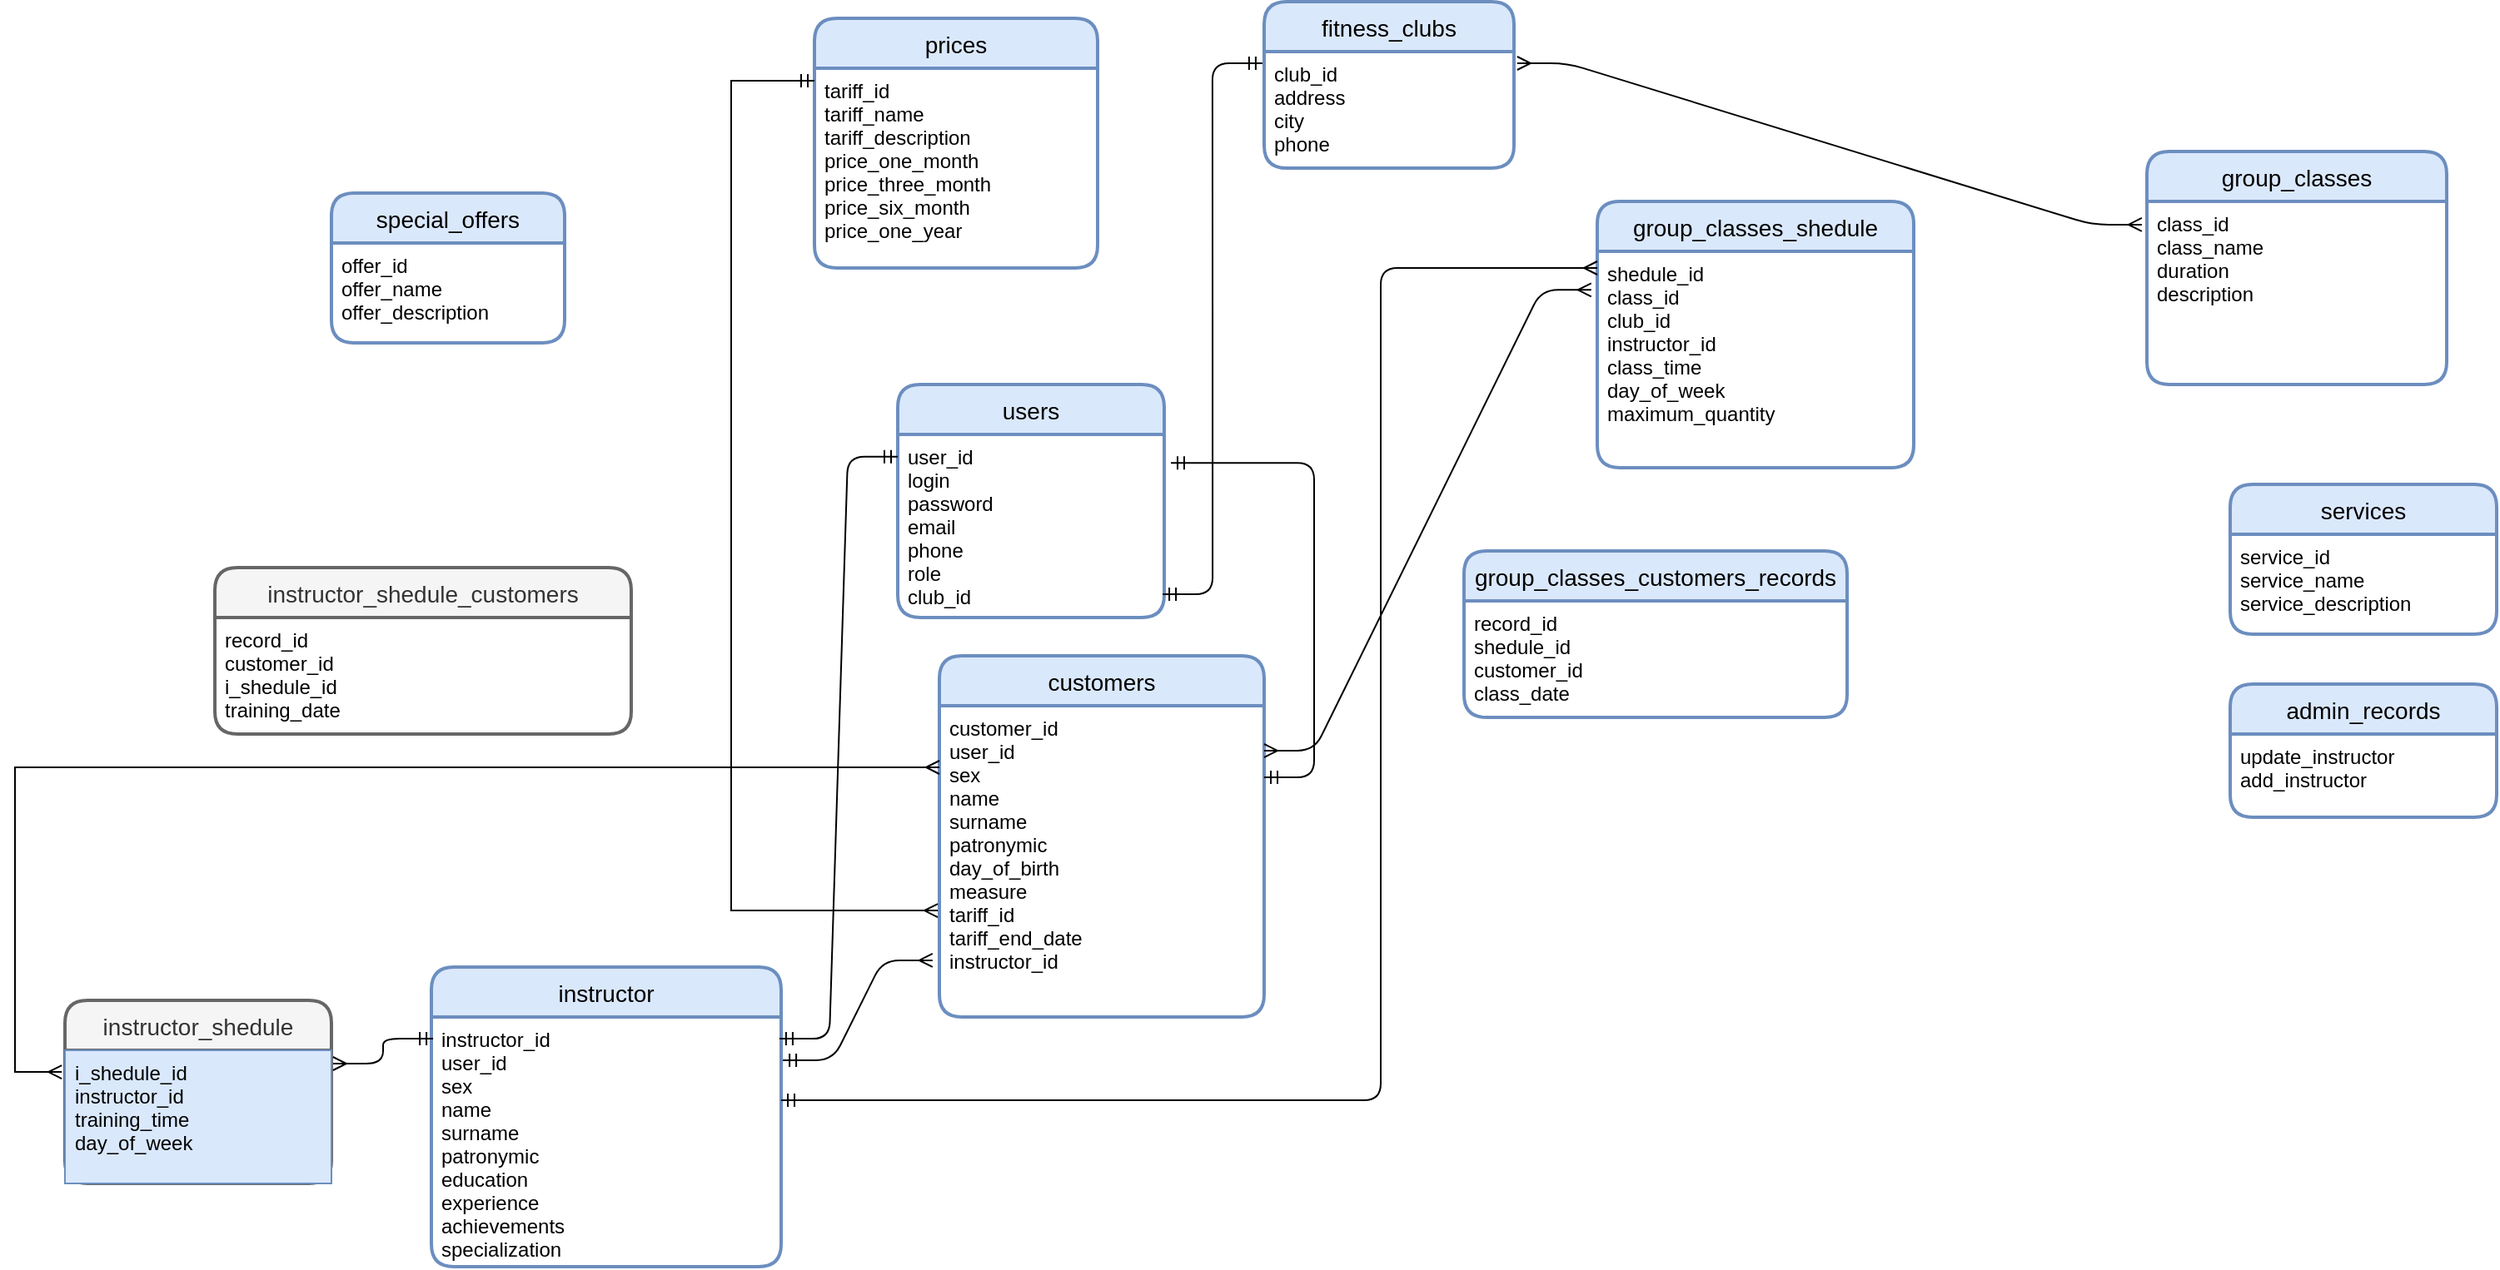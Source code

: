 <mxfile version="14.6.1" type="device"><diagram id="KnxbvycGY2qdrMYdo_hH" name="Page-1"><mxGraphModel dx="1268" dy="793" grid="1" gridSize="10" guides="1" tooltips="1" connect="1" arrows="1" fold="1" page="1" pageScale="1" pageWidth="850" pageHeight="1100" math="0" shadow="0"><root><mxCell id="0"/><mxCell id="1" parent="0"/><mxCell id="GJQrRnhGaMYOOyCa5IkW-1" value="customers" style="swimlane;childLayout=stackLayout;horizontal=1;startSize=30;horizontalStack=0;rounded=1;fontSize=14;fontStyle=0;strokeWidth=2;resizeParent=0;resizeLast=1;shadow=0;dashed=0;align=center;fillColor=#dae8fc;strokeColor=#6c8ebf;" parent="1" vertex="1"><mxGeometry x="515" y="533" width="195" height="217" as="geometry"/></mxCell><mxCell id="GJQrRnhGaMYOOyCa5IkW-2" value="customer_id&#10;user_id&#10;sex&#10;name&#10;surname&#10;patronymic&#10;day_of_birth&#10;measure&#10;tariff_id&#10;tariff_end_date&#10;instructor_id&#10;&#10;" style="align=left;strokeColor=none;fillColor=none;spacingLeft=4;fontSize=12;verticalAlign=top;resizable=0;rotatable=0;part=1;" parent="GJQrRnhGaMYOOyCa5IkW-1" vertex="1"><mxGeometry y="30" width="195" height="187" as="geometry"/></mxCell><mxCell id="GJQrRnhGaMYOOyCa5IkW-3" value="users" style="swimlane;childLayout=stackLayout;horizontal=1;startSize=30;horizontalStack=0;rounded=1;fontSize=14;fontStyle=0;strokeWidth=2;resizeParent=0;resizeLast=1;shadow=0;dashed=0;align=center;fillColor=#dae8fc;strokeColor=#6c8ebf;" parent="1" vertex="1"><mxGeometry x="490" y="370" width="160" height="140" as="geometry"/></mxCell><mxCell id="GJQrRnhGaMYOOyCa5IkW-4" value="user_id&#10;login&#10;password&#10;email&#10;phone&#10;role&#10;club_id&#10;&#10;&#10;" style="align=left;strokeColor=none;fillColor=none;spacingLeft=4;fontSize=12;verticalAlign=top;resizable=0;rotatable=0;part=1;" parent="GJQrRnhGaMYOOyCa5IkW-3" vertex="1"><mxGeometry y="30" width="160" height="110" as="geometry"/></mxCell><mxCell id="GJQrRnhGaMYOOyCa5IkW-6" value="fitness_clubs" style="swimlane;childLayout=stackLayout;horizontal=1;startSize=30;horizontalStack=0;rounded=1;fontSize=14;fontStyle=0;strokeWidth=2;resizeParent=0;resizeLast=1;shadow=0;dashed=0;align=center;fillColor=#dae8fc;strokeColor=#6c8ebf;" parent="1" vertex="1"><mxGeometry x="710" y="140" width="150" height="100" as="geometry"/></mxCell><mxCell id="GJQrRnhGaMYOOyCa5IkW-7" value="club_id&#10;address&#10;city&#10;phone&#10;" style="align=left;strokeColor=none;fillColor=none;spacingLeft=4;fontSize=12;verticalAlign=top;resizable=0;rotatable=0;part=1;" parent="GJQrRnhGaMYOOyCa5IkW-6" vertex="1"><mxGeometry y="30" width="150" height="70" as="geometry"/></mxCell><mxCell id="GJQrRnhGaMYOOyCa5IkW-9" value="" style="edgeStyle=entityRelationEdgeStyle;fontSize=12;html=1;endArrow=ERmandOne;startArrow=ERmandOne;entryX=-0.007;entryY=0.1;entryDx=0;entryDy=0;entryPerimeter=0;exitX=0.994;exitY=0.873;exitDx=0;exitDy=0;exitPerimeter=0;" parent="1" source="GJQrRnhGaMYOOyCa5IkW-4" target="GJQrRnhGaMYOOyCa5IkW-7" edge="1"><mxGeometry width="100" height="100" relative="1" as="geometry"><mxPoint x="570" y="370" as="sourcePoint"/><mxPoint x="670" y="270" as="targetPoint"/></mxGeometry></mxCell><mxCell id="GJQrRnhGaMYOOyCa5IkW-10" value="prices" style="swimlane;childLayout=stackLayout;horizontal=1;startSize=30;horizontalStack=0;rounded=1;fontSize=14;fontStyle=0;strokeWidth=2;resizeParent=0;resizeLast=1;shadow=0;dashed=0;align=center;fillColor=#dae8fc;strokeColor=#6c8ebf;" parent="1" vertex="1"><mxGeometry x="440" y="150" width="170" height="150" as="geometry"/></mxCell><mxCell id="GJQrRnhGaMYOOyCa5IkW-11" value="tariff_id&#10;tariff_name&#10;tariff_description&#10;price_one_month&#10;price_three_month&#10;price_six_month&#10;price_one_year" style="align=left;strokeColor=none;fillColor=none;spacingLeft=4;fontSize=12;verticalAlign=top;resizable=0;rotatable=0;part=1;" parent="GJQrRnhGaMYOOyCa5IkW-10" vertex="1"><mxGeometry y="30" width="170" height="120" as="geometry"/></mxCell><mxCell id="GJQrRnhGaMYOOyCa5IkW-12" value="special_offers" style="swimlane;childLayout=stackLayout;horizontal=1;startSize=30;horizontalStack=0;rounded=1;fontSize=14;fontStyle=0;strokeWidth=2;resizeParent=0;resizeLast=1;shadow=0;dashed=0;align=center;fillColor=#dae8fc;strokeColor=#6c8ebf;" parent="1" vertex="1"><mxGeometry x="150" y="255" width="140" height="90" as="geometry"/></mxCell><mxCell id="GJQrRnhGaMYOOyCa5IkW-13" value="offer_id&#10;offer_name&#10;offer_description" style="align=left;strokeColor=none;fillColor=none;spacingLeft=4;fontSize=12;verticalAlign=top;resizable=0;rotatable=0;part=1;" parent="GJQrRnhGaMYOOyCa5IkW-12" vertex="1"><mxGeometry y="30" width="140" height="60" as="geometry"/></mxCell><mxCell id="GJQrRnhGaMYOOyCa5IkW-14" value="services" style="swimlane;childLayout=stackLayout;horizontal=1;startSize=30;horizontalStack=0;rounded=1;fontSize=14;fontStyle=0;strokeWidth=2;resizeParent=0;resizeLast=1;shadow=0;dashed=0;align=center;fillColor=#dae8fc;strokeColor=#6c8ebf;" parent="1" vertex="1"><mxGeometry x="1290" y="430" width="160" height="90" as="geometry"/></mxCell><mxCell id="GJQrRnhGaMYOOyCa5IkW-15" value="service_id&#10;service_name&#10;service_description&#10;&#10;" style="align=left;strokeColor=none;fillColor=none;spacingLeft=4;fontSize=12;verticalAlign=top;resizable=0;rotatable=0;part=1;" parent="GJQrRnhGaMYOOyCa5IkW-14" vertex="1"><mxGeometry y="30" width="160" height="60" as="geometry"/></mxCell><mxCell id="GJQrRnhGaMYOOyCa5IkW-16" value="instructor" style="swimlane;childLayout=stackLayout;horizontal=1;startSize=30;horizontalStack=0;rounded=1;fontSize=14;fontStyle=0;strokeWidth=2;resizeParent=0;resizeLast=1;shadow=0;dashed=0;align=center;fillColor=#dae8fc;strokeColor=#6c8ebf;" parent="1" vertex="1"><mxGeometry x="210" y="720" width="210" height="180" as="geometry"/></mxCell><mxCell id="GJQrRnhGaMYOOyCa5IkW-17" value="instructor_id&#10;user_id&#10;sex&#10;name&#10;surname&#10;patronymic&#10;education&#10;experience&#10;achievements&#10;specialization" style="align=left;strokeColor=none;fillColor=none;spacingLeft=4;fontSize=12;verticalAlign=top;resizable=0;rotatable=0;part=1;" parent="GJQrRnhGaMYOOyCa5IkW-16" vertex="1"><mxGeometry y="30" width="210" height="150" as="geometry"/></mxCell><mxCell id="GJQrRnhGaMYOOyCa5IkW-18" value="group_classes" style="swimlane;childLayout=stackLayout;horizontal=1;startSize=30;horizontalStack=0;rounded=1;fontSize=14;fontStyle=0;strokeWidth=2;resizeParent=0;resizeLast=1;shadow=0;dashed=0;align=center;fillColor=#dae8fc;strokeColor=#6c8ebf;" parent="1" vertex="1"><mxGeometry x="1240" y="230" width="180" height="140" as="geometry"/></mxCell><mxCell id="GJQrRnhGaMYOOyCa5IkW-19" value="class_id&#10;class_name&#10;duration&#10;description&#10;" style="align=left;strokeColor=none;fillColor=none;spacingLeft=4;fontSize=12;verticalAlign=top;resizable=0;rotatable=0;part=1;" parent="GJQrRnhGaMYOOyCa5IkW-18" vertex="1"><mxGeometry y="30" width="180" height="110" as="geometry"/></mxCell><mxCell id="GJQrRnhGaMYOOyCa5IkW-22" value="" style="edgeStyle=entityRelationEdgeStyle;fontSize=12;html=1;endArrow=ERmandOne;startArrow=ERmandOne;entryX=0;entryY=0.122;entryDx=0;entryDy=0;entryPerimeter=0;exitX=0.995;exitY=0.087;exitDx=0;exitDy=0;exitPerimeter=0;" parent="1" source="GJQrRnhGaMYOOyCa5IkW-17" target="GJQrRnhGaMYOOyCa5IkW-4" edge="1"><mxGeometry width="100" height="100" relative="1" as="geometry"><mxPoint x="490" y="720" as="sourcePoint"/><mxPoint x="590" y="620" as="targetPoint"/></mxGeometry></mxCell><mxCell id="GJQrRnhGaMYOOyCa5IkW-23" value="group_classes_shedule" style="swimlane;childLayout=stackLayout;horizontal=1;startSize=30;horizontalStack=0;rounded=1;fontSize=14;fontStyle=0;strokeWidth=2;resizeParent=0;resizeLast=1;shadow=0;dashed=0;align=center;fillColor=#dae8fc;strokeColor=#6c8ebf;" parent="1" vertex="1"><mxGeometry x="910" y="260" width="190" height="160" as="geometry"/></mxCell><mxCell id="GJQrRnhGaMYOOyCa5IkW-24" value="shedule_id&#10;class_id&#10;club_id&#10;instructor_id&#10;class_time&#10;day_of_week&#10;maximum_quantity" style="align=left;strokeColor=none;fillColor=none;spacingLeft=4;fontSize=12;verticalAlign=top;resizable=0;rotatable=0;part=1;" parent="GJQrRnhGaMYOOyCa5IkW-23" vertex="1"><mxGeometry y="30" width="190" height="130" as="geometry"/></mxCell><mxCell id="GJQrRnhGaMYOOyCa5IkW-25" value="" style="edgeStyle=entityRelationEdgeStyle;fontSize=12;html=1;endArrow=ERmany;startArrow=ERmany;entryX=-0.017;entryY=0.127;entryDx=0;entryDy=0;entryPerimeter=0;exitX=1.013;exitY=0.1;exitDx=0;exitDy=0;exitPerimeter=0;startFill=0;endFill=0;" parent="1" source="GJQrRnhGaMYOOyCa5IkW-7" target="GJQrRnhGaMYOOyCa5IkW-19" edge="1"><mxGeometry width="100" height="100" relative="1" as="geometry"><mxPoint x="660" y="450" as="sourcePoint"/><mxPoint x="760" y="350" as="targetPoint"/></mxGeometry></mxCell><mxCell id="GJQrRnhGaMYOOyCa5IkW-26" value="" style="edgeStyle=entityRelationEdgeStyle;fontSize=12;html=1;endArrow=ERmandOne;startArrow=ERmandOne;entryX=1.025;entryY=0.156;entryDx=0;entryDy=0;entryPerimeter=0;" parent="1" target="GJQrRnhGaMYOOyCa5IkW-4" edge="1"><mxGeometry width="100" height="100" relative="1" as="geometry"><mxPoint x="710" y="606" as="sourcePoint"/><mxPoint x="810" y="490" as="targetPoint"/></mxGeometry></mxCell><mxCell id="GJQrRnhGaMYOOyCa5IkW-27" value="admin_records" style="swimlane;childLayout=stackLayout;horizontal=1;startSize=30;horizontalStack=0;rounded=1;fontSize=14;fontStyle=0;strokeWidth=2;resizeParent=0;resizeLast=1;shadow=0;dashed=0;align=center;fillColor=#dae8fc;strokeColor=#6c8ebf;" parent="1" vertex="1"><mxGeometry x="1290" y="550" width="160" height="80" as="geometry"/></mxCell><mxCell id="GJQrRnhGaMYOOyCa5IkW-28" value="update_instructor&#10;add_instructor" style="align=left;strokeColor=none;fillColor=none;spacingLeft=4;fontSize=12;verticalAlign=top;resizable=0;rotatable=0;part=1;" parent="GJQrRnhGaMYOOyCa5IkW-27" vertex="1"><mxGeometry y="30" width="160" height="50" as="geometry"/></mxCell><mxCell id="GJQrRnhGaMYOOyCa5IkW-29" value="instructor_shedule" style="swimlane;childLayout=stackLayout;horizontal=1;startSize=30;horizontalStack=0;rounded=1;fontSize=14;fontStyle=0;strokeWidth=2;resizeParent=0;resizeLast=1;shadow=0;dashed=0;align=center;fillColor=#f5f5f5;strokeColor=#666666;fontColor=#333333;" parent="1" vertex="1"><mxGeometry x="-10" y="740" width="160" height="110" as="geometry"/></mxCell><mxCell id="GJQrRnhGaMYOOyCa5IkW-30" value="i_shedule_id&#10;instructor_id&#10;training_time&#10;day_of_week" style="align=left;strokeColor=#6c8ebf;fillColor=#dae8fc;spacingLeft=4;fontSize=12;verticalAlign=top;resizable=0;rotatable=0;part=1;" parent="GJQrRnhGaMYOOyCa5IkW-29" vertex="1"><mxGeometry y="30" width="160" height="80" as="geometry"/></mxCell><mxCell id="GJQrRnhGaMYOOyCa5IkW-34" value="" style="edgeStyle=entityRelationEdgeStyle;fontSize=12;html=1;endArrow=ERmandOne;startArrow=ERmany;entryX=0.005;entryY=0.087;entryDx=0;entryDy=0;entryPerimeter=0;startFill=0;endFill=0;exitX=1.006;exitY=0.1;exitDx=0;exitDy=0;exitPerimeter=0;" parent="1" source="GJQrRnhGaMYOOyCa5IkW-30" target="GJQrRnhGaMYOOyCa5IkW-17" edge="1"><mxGeometry width="100" height="100" relative="1" as="geometry"><mxPoint x="340" y="900" as="sourcePoint"/><mxPoint x="440" y="800" as="targetPoint"/></mxGeometry></mxCell><mxCell id="GJQrRnhGaMYOOyCa5IkW-35" value="instructor_shedule_customers" style="swimlane;childLayout=stackLayout;horizontal=1;startSize=30;horizontalStack=0;rounded=1;fontSize=14;fontStyle=0;strokeWidth=2;resizeParent=0;resizeLast=1;shadow=0;dashed=0;align=center;fillColor=#f5f5f5;strokeColor=#666666;fontColor=#333333;" parent="1" vertex="1"><mxGeometry x="80" y="480" width="250" height="100" as="geometry"/></mxCell><mxCell id="GJQrRnhGaMYOOyCa5IkW-36" value="record_id&#10;customer_id&#10;i_shedule_id&#10;training_date&#10;" style="align=left;strokeColor=none;fillColor=none;spacingLeft=4;fontSize=12;verticalAlign=top;resizable=0;rotatable=0;part=1;" parent="GJQrRnhGaMYOOyCa5IkW-35" vertex="1"><mxGeometry y="30" width="250" height="70" as="geometry"/></mxCell><mxCell id="GJQrRnhGaMYOOyCa5IkW-37" style="edgeStyle=orthogonalEdgeStyle;rounded=0;orthogonalLoop=1;jettySize=auto;html=1;exitX=-0.012;exitY=0.163;exitDx=0;exitDy=0;startArrow=ERmany;startFill=0;endArrow=ERmany;endFill=0;exitPerimeter=0;" parent="1" source="GJQrRnhGaMYOOyCa5IkW-30" target="GJQrRnhGaMYOOyCa5IkW-2" edge="1"><mxGeometry relative="1" as="geometry"><mxPoint x="-10" y="960" as="sourcePoint"/><mxPoint x="120" y="600" as="targetPoint"/><Array as="points"><mxPoint x="-40" y="783"/><mxPoint x="-40" y="600"/></Array></mxGeometry></mxCell><mxCell id="ymxC1H0lGJP1fav1LMBq-1" value="group_classes_customers_records" style="swimlane;childLayout=stackLayout;horizontal=1;startSize=30;horizontalStack=0;rounded=1;fontSize=14;fontStyle=0;strokeWidth=2;resizeParent=0;resizeLast=1;shadow=0;dashed=0;align=center;fillColor=#dae8fc;strokeColor=#6c8ebf;" parent="1" vertex="1"><mxGeometry x="830" y="470" width="230" height="100" as="geometry"/></mxCell><mxCell id="ymxC1H0lGJP1fav1LMBq-2" value="record_id&#10;shedule_id&#10;customer_id&#10;class_date" style="align=left;strokeColor=none;fillColor=none;spacingLeft=4;fontSize=12;verticalAlign=top;resizable=0;rotatable=0;part=1;" parent="ymxC1H0lGJP1fav1LMBq-1" vertex="1"><mxGeometry y="30" width="230" height="70" as="geometry"/></mxCell><mxCell id="ymxC1H0lGJP1fav1LMBq-6" value="" style="edgeStyle=entityRelationEdgeStyle;fontSize=12;html=1;endArrow=ERmany;startArrow=ERmany;entryX=-0.019;entryY=0.178;entryDx=0;entryDy=0;entryPerimeter=0;" parent="1" target="GJQrRnhGaMYOOyCa5IkW-24" edge="1"><mxGeometry width="100" height="100" relative="1" as="geometry"><mxPoint x="710" y="590" as="sourcePoint"/><mxPoint x="1080" y="301" as="targetPoint"/></mxGeometry></mxCell><mxCell id="ymxC1H0lGJP1fav1LMBq-7" style="edgeStyle=elbowEdgeStyle;rounded=0;orthogonalLoop=1;jettySize=auto;html=1;exitX=0.75;exitY=0;exitDx=0;exitDy=0;startArrow=ERmany;startFill=0;endArrow=ERmany;endFill=0;" parent="1" source="ymxC1H0lGJP1fav1LMBq-1" target="ymxC1H0lGJP1fav1LMBq-1" edge="1"><mxGeometry relative="1" as="geometry"/></mxCell><mxCell id="ymxC1H0lGJP1fav1LMBq-8" value="" style="edgeStyle=elbowEdgeStyle;fontSize=12;html=1;endArrow=ERmany;startArrow=ERmandOne;entryX=0;entryY=0.25;entryDx=0;entryDy=0;startFill=0;exitX=1;exitY=0.333;exitDx=0;exitDy=0;exitPerimeter=0;" parent="1" source="GJQrRnhGaMYOOyCa5IkW-17" target="GJQrRnhGaMYOOyCa5IkW-23" edge="1"><mxGeometry width="100" height="100" relative="1" as="geometry"><mxPoint x="420" y="753" as="sourcePoint"/><mxPoint x="810" y="753" as="targetPoint"/><Array as="points"><mxPoint x="780" y="530"/></Array></mxGeometry></mxCell><mxCell id="ymxC1H0lGJP1fav1LMBq-13" style="edgeStyle=elbowEdgeStyle;rounded=0;orthogonalLoop=1;jettySize=auto;html=1;exitX=-0.005;exitY=0.658;exitDx=0;exitDy=0;entryX=0;entryY=0.25;entryDx=0;entryDy=0;startArrow=ERmany;startFill=0;endArrow=ERmandOne;endFill=0;elbow=vertical;jumpStyle=none;exitPerimeter=0;" parent="1" source="GJQrRnhGaMYOOyCa5IkW-2" target="GJQrRnhGaMYOOyCa5IkW-10" edge="1"><mxGeometry relative="1" as="geometry"><Array as="points"><mxPoint x="390" y="390"/></Array></mxGeometry></mxCell><mxCell id="ymxC1H0lGJP1fav1LMBq-14" value="" style="edgeStyle=entityRelationEdgeStyle;fontSize=12;html=1;endArrow=ERmany;startArrow=ERmandOne;entryX=-0.021;entryY=0.818;entryDx=0;entryDy=0;entryPerimeter=0;exitX=1.005;exitY=0.173;exitDx=0;exitDy=0;exitPerimeter=0;endFill=0;" parent="1" source="GJQrRnhGaMYOOyCa5IkW-17" target="GJQrRnhGaMYOOyCa5IkW-2" edge="1"><mxGeometry width="100" height="100" relative="1" as="geometry"><mxPoint x="436.09" y="771.85" as="sourcePoint"/><mxPoint x="500" y="423.42" as="targetPoint"/></mxGeometry></mxCell></root></mxGraphModel></diagram></mxfile>